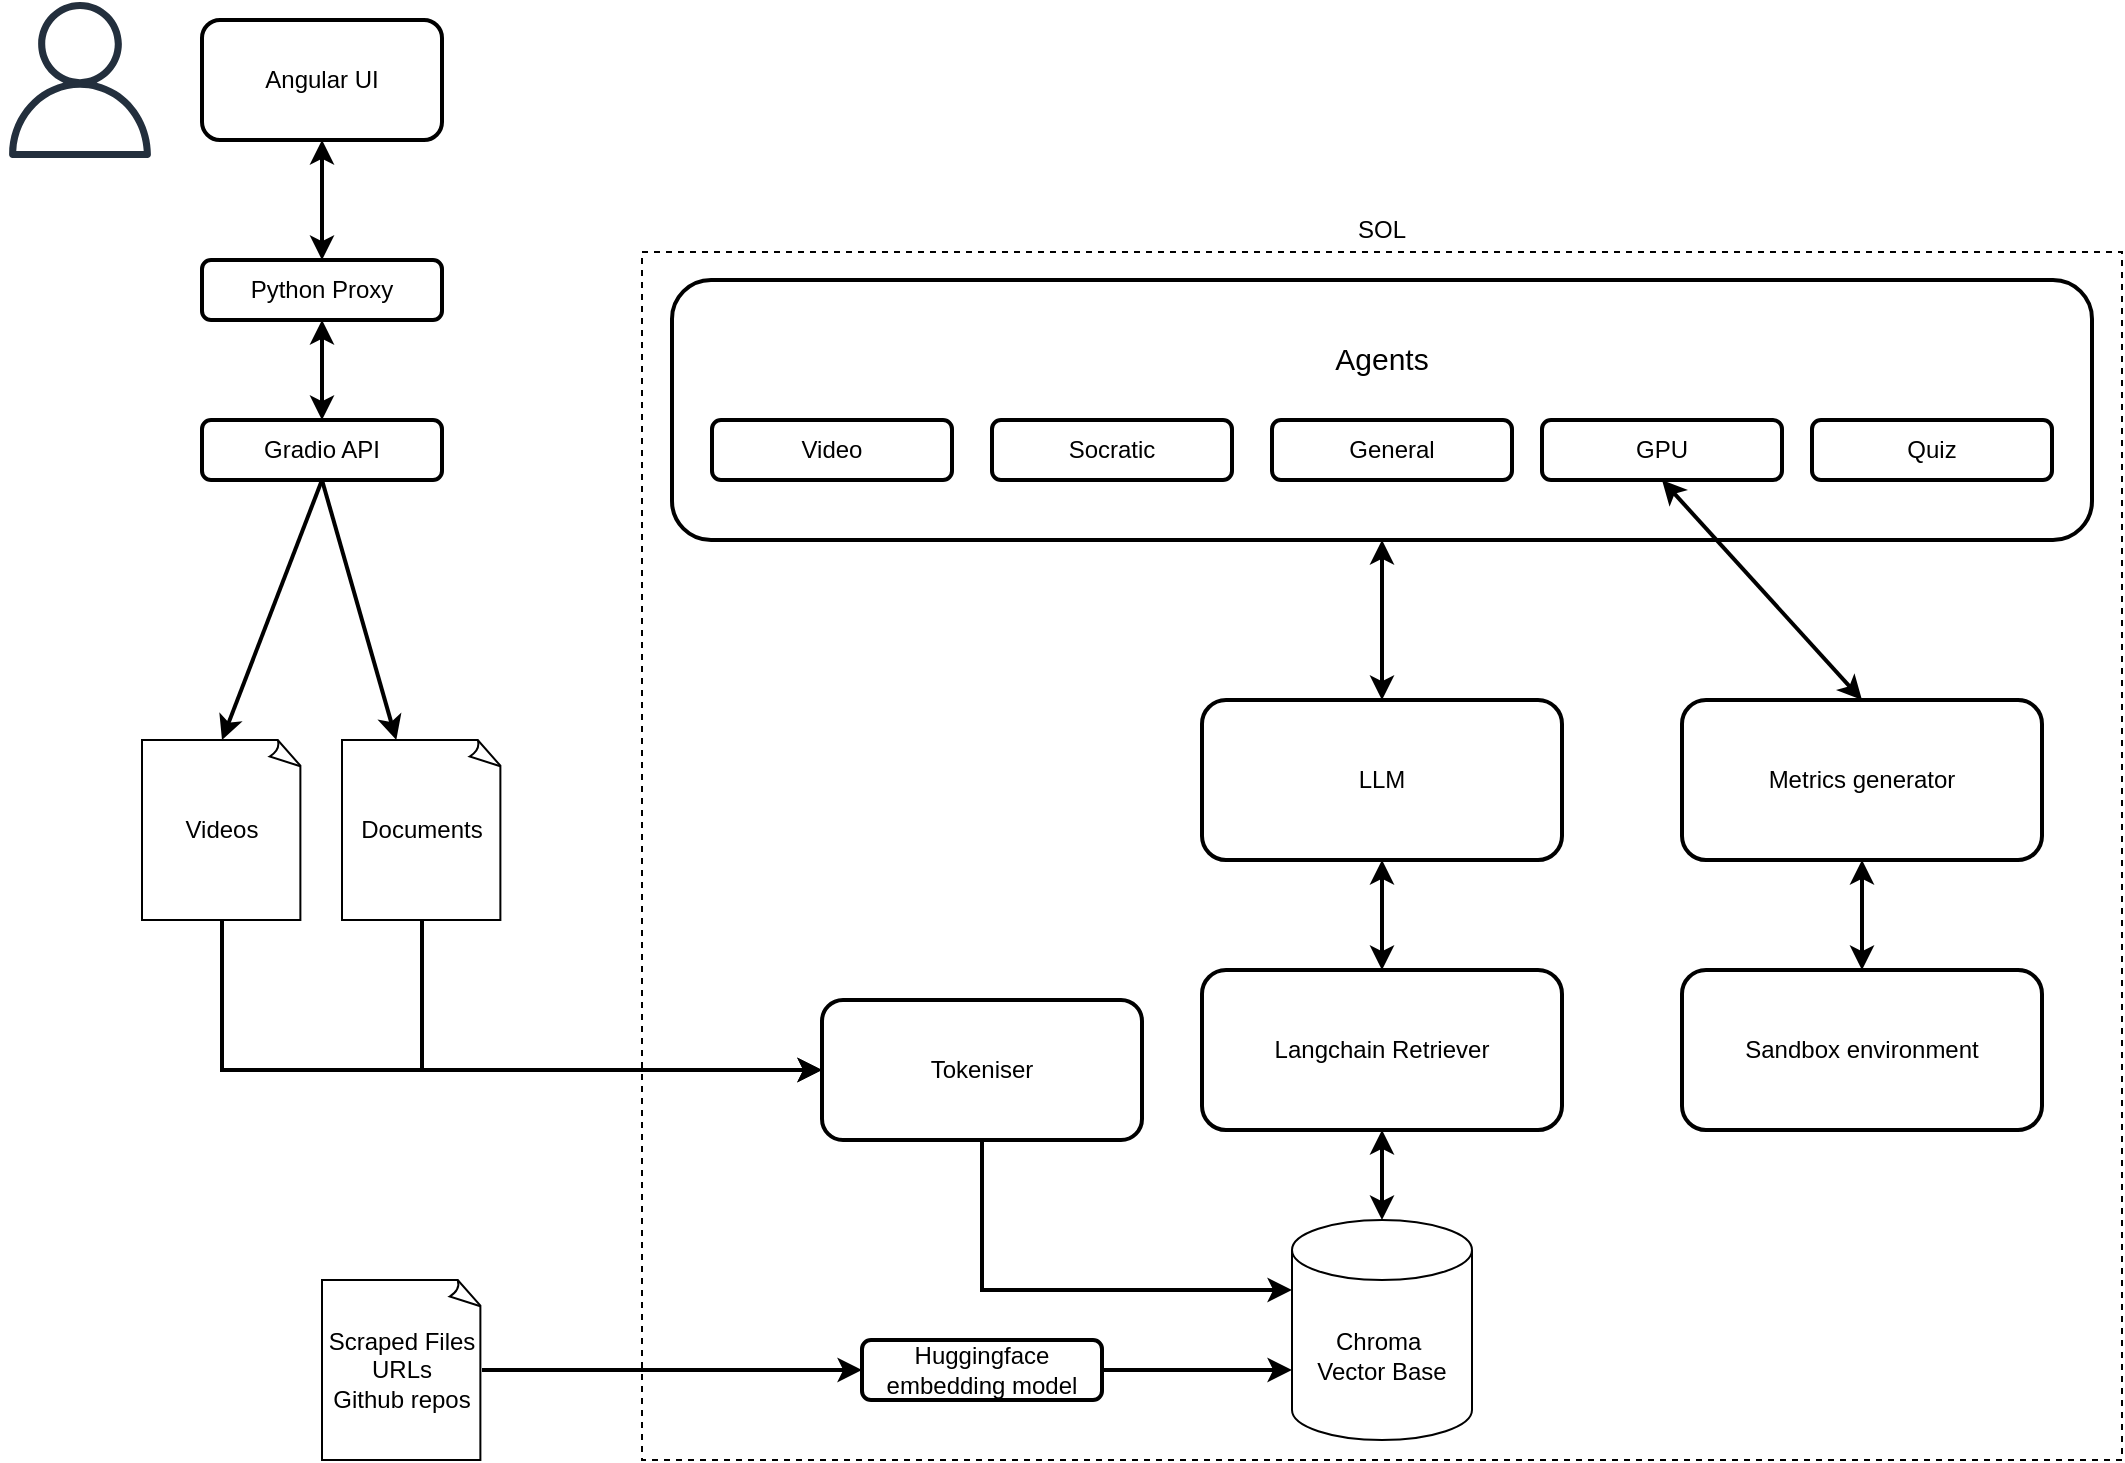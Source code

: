 <mxfile version="24.7.17">
  <diagram name="Page-1" id="Zh9yoaW2E6Sv6TEjkUZi">
    <mxGraphModel dx="2428" dy="1143" grid="1" gridSize="10" guides="1" tooltips="1" connect="1" arrows="1" fold="1" page="1" pageScale="1" pageWidth="850" pageHeight="1100" background="#ffffff" math="0" shadow="0">
      <root>
        <mxCell id="0" />
        <mxCell id="1" parent="0" />
        <mxCell id="n26gUjxStsHpadJvNpFx-36" value="" style="rounded=0;whiteSpace=wrap;html=1;fillColor=none;dashed=1;strokeColor=#000000;fontColor=#000000;" parent="1" vertex="1">
          <mxGeometry x="-80" y="406" width="740" height="604" as="geometry" />
        </mxCell>
        <mxCell id="n26gUjxStsHpadJvNpFx-1" value="Angular UI" style="rounded=1;whiteSpace=wrap;html=1;fillColor=none;strokeWidth=2;strokeColor=#000000;fontColor=#000000;" parent="1" vertex="1">
          <mxGeometry x="-300" y="290" width="120" height="60" as="geometry" />
        </mxCell>
        <mxCell id="n26gUjxStsHpadJvNpFx-2" value="Python Proxy" style="rounded=1;whiteSpace=wrap;html=1;fillColor=none;strokeWidth=2;strokeColor=#000000;fontColor=#000000;" parent="1" vertex="1">
          <mxGeometry x="-300" y="410" width="120" height="30" as="geometry" />
        </mxCell>
        <mxCell id="n26gUjxStsHpadJvNpFx-3" value="Gradio API" style="rounded=1;whiteSpace=wrap;html=1;fillColor=none;strokeWidth=2;strokeColor=#000000;fontColor=#000000;" parent="1" vertex="1">
          <mxGeometry x="-300" y="490" width="120" height="30" as="geometry" />
        </mxCell>
        <mxCell id="n26gUjxStsHpadJvNpFx-4" value="&lt;font style=&quot;font-size: 15px;&quot;&gt;Agents&lt;/font&gt;&lt;div&gt;&lt;font style=&quot;font-size: 15px;&quot;&gt;&lt;br&gt;&lt;/font&gt;&lt;/div&gt;&lt;div&gt;&lt;font style=&quot;font-size: 15px;&quot;&gt;&lt;br&gt;&lt;/font&gt;&lt;/div&gt;&lt;div&gt;&lt;br&gt;&lt;/div&gt;" style="rounded=1;whiteSpace=wrap;html=1;fillColor=none;strokeWidth=2;strokeColor=#000000;fontColor=#000000;" parent="1" vertex="1">
          <mxGeometry x="-65" y="420" width="710" height="130" as="geometry" />
        </mxCell>
        <mxCell id="n26gUjxStsHpadJvNpFx-5" value="Video" style="rounded=1;whiteSpace=wrap;html=1;fillColor=none;strokeWidth=2;strokeColor=#000000;fontColor=#000000;" parent="1" vertex="1">
          <mxGeometry x="-45" y="490" width="120" height="30" as="geometry" />
        </mxCell>
        <mxCell id="n26gUjxStsHpadJvNpFx-7" value="Socratic" style="rounded=1;whiteSpace=wrap;html=1;fillColor=none;strokeWidth=2;strokeColor=#000000;fontColor=#000000;" parent="1" vertex="1">
          <mxGeometry x="95" y="490" width="120" height="30" as="geometry" />
        </mxCell>
        <mxCell id="n26gUjxStsHpadJvNpFx-8" value="General" style="rounded=1;whiteSpace=wrap;html=1;fillColor=none;strokeWidth=2;strokeColor=#000000;fontColor=#000000;" parent="1" vertex="1">
          <mxGeometry x="235" y="490" width="120" height="30" as="geometry" />
        </mxCell>
        <mxCell id="n26gUjxStsHpadJvNpFx-9" value="GPU" style="rounded=1;whiteSpace=wrap;html=1;fillColor=none;strokeWidth=2;strokeColor=#000000;fontColor=#000000;" parent="1" vertex="1">
          <mxGeometry x="370" y="490" width="120" height="30" as="geometry" />
        </mxCell>
        <mxCell id="n26gUjxStsHpadJvNpFx-11" value="Quiz" style="rounded=1;whiteSpace=wrap;html=1;fillColor=none;strokeWidth=2;strokeColor=#000000;fontColor=#000000;" parent="1" vertex="1">
          <mxGeometry x="505" y="490" width="120" height="30" as="geometry" />
        </mxCell>
        <mxCell id="n26gUjxStsHpadJvNpFx-13" value="Chroma&amp;nbsp;&lt;div&gt;Vector Base&lt;/div&gt;" style="shape=cylinder3;whiteSpace=wrap;html=1;boundedLbl=1;backgroundOutline=1;size=15;strokeColor=#000000;fontColor=#000000;fillColor=none;" parent="1" vertex="1">
          <mxGeometry x="245" y="890" width="90" height="110" as="geometry" />
        </mxCell>
        <mxCell id="n26gUjxStsHpadJvNpFx-14" value="Documents" style="whiteSpace=wrap;html=1;shape=mxgraph.basic.document;fillColor=none;strokeColor=#000000;fontColor=#000000;" parent="1" vertex="1">
          <mxGeometry x="-230" y="650" width="80" height="90" as="geometry" />
        </mxCell>
        <mxCell id="n26gUjxStsHpadJvNpFx-15" value="Videos" style="whiteSpace=wrap;html=1;shape=mxgraph.basic.document;fillColor=none;strokeColor=#000000;fontColor=#000000;" parent="1" vertex="1">
          <mxGeometry x="-330" y="650" width="80" height="90" as="geometry" />
        </mxCell>
        <mxCell id="n26gUjxStsHpadJvNpFx-16" value="Scraped Files&lt;div&gt;URLs&lt;/div&gt;&lt;div&gt;Github repos&lt;/div&gt;" style="whiteSpace=wrap;html=1;shape=mxgraph.basic.document;fillColor=none;strokeColor=#000000;fontColor=#000000;" parent="1" vertex="1">
          <mxGeometry x="-240" y="920" width="80" height="90" as="geometry" />
        </mxCell>
        <mxCell id="n26gUjxStsHpadJvNpFx-17" value="Huggingface embedding model" style="rounded=1;whiteSpace=wrap;html=1;fillColor=none;strokeWidth=2;strokeColor=#000000;fontColor=#000000;" parent="1" vertex="1">
          <mxGeometry x="30" y="950" width="120" height="30" as="geometry" />
        </mxCell>
        <mxCell id="n26gUjxStsHpadJvNpFx-18" value="LLM" style="rounded=1;whiteSpace=wrap;html=1;fillColor=none;strokeWidth=2;strokeColor=#000000;fontColor=#000000;" parent="1" vertex="1">
          <mxGeometry x="200" y="630" width="180" height="80" as="geometry" />
        </mxCell>
        <mxCell id="n26gUjxStsHpadJvNpFx-19" value="Metrics generator" style="rounded=1;whiteSpace=wrap;html=1;fillColor=none;strokeWidth=2;strokeColor=#000000;fontColor=#000000;" parent="1" vertex="1">
          <mxGeometry x="440" y="630" width="180" height="80" as="geometry" />
        </mxCell>
        <mxCell id="n26gUjxStsHpadJvNpFx-20" value="Sandbox environment" style="rounded=1;whiteSpace=wrap;html=1;fillColor=none;strokeWidth=2;strokeColor=#000000;fontColor=#000000;" parent="1" vertex="1">
          <mxGeometry x="440" y="765" width="180" height="80" as="geometry" />
        </mxCell>
        <mxCell id="n26gUjxStsHpadJvNpFx-21" value="Langchain Retriever" style="rounded=1;whiteSpace=wrap;html=1;fillColor=none;strokeWidth=2;strokeColor=#000000;fontColor=#000000;" parent="1" vertex="1">
          <mxGeometry x="200" y="765" width="180" height="80" as="geometry" />
        </mxCell>
        <mxCell id="n26gUjxStsHpadJvNpFx-22" value="Tokeniser" style="rounded=1;whiteSpace=wrap;html=1;fillColor=none;strokeWidth=2;strokeColor=#000000;fontColor=#000000;" parent="1" vertex="1">
          <mxGeometry x="10" y="780" width="160" height="70" as="geometry" />
        </mxCell>
        <mxCell id="n26gUjxStsHpadJvNpFx-23" value="" style="endArrow=classic;startArrow=classic;html=1;rounded=0;strokeWidth=2;entryX=0.5;entryY=1;entryDx=0;entryDy=0;exitX=0.5;exitY=0;exitDx=0;exitDy=0;strokeColor=#000000;fontColor=#000000;" parent="1" source="n26gUjxStsHpadJvNpFx-2" target="n26gUjxStsHpadJvNpFx-1" edge="1">
          <mxGeometry width="50" height="50" relative="1" as="geometry">
            <mxPoint x="220" y="630" as="sourcePoint" />
            <mxPoint x="270" y="580" as="targetPoint" />
          </mxGeometry>
        </mxCell>
        <mxCell id="n26gUjxStsHpadJvNpFx-24" value="" style="endArrow=classic;startArrow=classic;html=1;rounded=0;strokeWidth=2;entryX=0.5;entryY=1;entryDx=0;entryDy=0;strokeColor=#000000;fontColor=#000000;" parent="1" source="n26gUjxStsHpadJvNpFx-3" target="n26gUjxStsHpadJvNpFx-2" edge="1">
          <mxGeometry width="50" height="50" relative="1" as="geometry">
            <mxPoint x="220" y="630" as="sourcePoint" />
            <mxPoint x="270" y="580" as="targetPoint" />
          </mxGeometry>
        </mxCell>
        <mxCell id="n26gUjxStsHpadJvNpFx-25" value="" style="endArrow=classic;html=1;rounded=0;strokeWidth=2;exitX=0.5;exitY=1;exitDx=0;exitDy=0;entryX=0.5;entryY=0;entryDx=0;entryDy=0;entryPerimeter=0;strokeColor=#000000;fontColor=#000000;" parent="1" source="n26gUjxStsHpadJvNpFx-3" target="n26gUjxStsHpadJvNpFx-15" edge="1">
          <mxGeometry width="50" height="50" relative="1" as="geometry">
            <mxPoint x="220" y="630" as="sourcePoint" />
            <mxPoint x="270" y="580" as="targetPoint" />
          </mxGeometry>
        </mxCell>
        <mxCell id="n26gUjxStsHpadJvNpFx-26" value="" style="endArrow=classic;html=1;rounded=0;strokeWidth=2;exitX=0.5;exitY=1;exitDx=0;exitDy=0;strokeColor=#000000;fontColor=#000000;" parent="1" source="n26gUjxStsHpadJvNpFx-3" target="n26gUjxStsHpadJvNpFx-14" edge="1">
          <mxGeometry width="50" height="50" relative="1" as="geometry">
            <mxPoint x="-240" y="650" as="sourcePoint" />
            <mxPoint x="-330" y="780" as="targetPoint" />
          </mxGeometry>
        </mxCell>
        <mxCell id="n26gUjxStsHpadJvNpFx-27" value="" style="endArrow=classic;html=1;rounded=0;exitX=0.5;exitY=1;exitDx=0;exitDy=0;exitPerimeter=0;entryX=0;entryY=0.5;entryDx=0;entryDy=0;strokeWidth=2;strokeColor=#000000;fontColor=#000000;" parent="1" source="n26gUjxStsHpadJvNpFx-14" target="n26gUjxStsHpadJvNpFx-22" edge="1">
          <mxGeometry width="50" height="50" relative="1" as="geometry">
            <mxPoint x="220" y="630" as="sourcePoint" />
            <mxPoint x="270" y="580" as="targetPoint" />
            <Array as="points">
              <mxPoint x="-190" y="815" />
            </Array>
          </mxGeometry>
        </mxCell>
        <mxCell id="n26gUjxStsHpadJvNpFx-28" value="" style="endArrow=classic;html=1;rounded=0;entryX=0;entryY=0.5;entryDx=0;entryDy=0;strokeWidth=2;strokeColor=#000000;fontColor=#000000;" parent="1" target="n26gUjxStsHpadJvNpFx-22" edge="1">
          <mxGeometry width="50" height="50" relative="1" as="geometry">
            <mxPoint x="-290" y="740" as="sourcePoint" />
            <mxPoint x="-140" y="815" as="targetPoint" />
            <Array as="points">
              <mxPoint x="-290" y="815" />
            </Array>
          </mxGeometry>
        </mxCell>
        <mxCell id="n26gUjxStsHpadJvNpFx-29" value="" style="endArrow=classic;startArrow=classic;html=1;rounded=0;strokeWidth=2;entryX=0.5;entryY=1;entryDx=0;entryDy=0;exitX=0.5;exitY=0;exitDx=0;exitDy=0;strokeColor=#000000;fontColor=#000000;" parent="1" source="n26gUjxStsHpadJvNpFx-20" target="n26gUjxStsHpadJvNpFx-19" edge="1">
          <mxGeometry width="50" height="50" relative="1" as="geometry">
            <mxPoint x="220" y="690" as="sourcePoint" />
            <mxPoint x="270" y="640" as="targetPoint" />
          </mxGeometry>
        </mxCell>
        <mxCell id="n26gUjxStsHpadJvNpFx-30" value="" style="endArrow=classic;startArrow=classic;html=1;rounded=0;strokeWidth=2;entryX=0.5;entryY=1;entryDx=0;entryDy=0;exitX=0.5;exitY=0;exitDx=0;exitDy=0;strokeColor=#000000;fontColor=#000000;" parent="1" source="n26gUjxStsHpadJvNpFx-19" target="n26gUjxStsHpadJvNpFx-9" edge="1">
          <mxGeometry width="50" height="50" relative="1" as="geometry">
            <mxPoint x="220" y="690" as="sourcePoint" />
            <mxPoint x="270" y="640" as="targetPoint" />
          </mxGeometry>
        </mxCell>
        <mxCell id="n26gUjxStsHpadJvNpFx-31" value="" style="endArrow=classic;startArrow=classic;html=1;rounded=0;strokeWidth=2;entryX=0.5;entryY=1;entryDx=0;entryDy=0;exitX=0.5;exitY=0;exitDx=0;exitDy=0;strokeColor=#000000;fontColor=#000000;" parent="1" source="n26gUjxStsHpadJvNpFx-18" target="n26gUjxStsHpadJvNpFx-4" edge="1">
          <mxGeometry width="50" height="50" relative="1" as="geometry">
            <mxPoint x="430" y="680" as="sourcePoint" />
            <mxPoint x="330" y="570" as="targetPoint" />
          </mxGeometry>
        </mxCell>
        <mxCell id="n26gUjxStsHpadJvNpFx-32" value="" style="endArrow=classic;startArrow=classic;html=1;rounded=0;strokeWidth=2;exitX=0.5;exitY=0;exitDx=0;exitDy=0;entryX=0.5;entryY=1;entryDx=0;entryDy=0;strokeColor=#000000;fontColor=#000000;" parent="1" source="n26gUjxStsHpadJvNpFx-21" target="n26gUjxStsHpadJvNpFx-18" edge="1">
          <mxGeometry width="50" height="50" relative="1" as="geometry">
            <mxPoint x="220" y="690" as="sourcePoint" />
            <mxPoint x="270" y="640" as="targetPoint" />
          </mxGeometry>
        </mxCell>
        <mxCell id="n26gUjxStsHpadJvNpFx-33" value="" style="endArrow=classic;html=1;rounded=0;strokeWidth=2;exitX=1;exitY=0.5;exitDx=0;exitDy=0;exitPerimeter=0;entryX=0;entryY=0.5;entryDx=0;entryDy=0;strokeColor=#000000;fontColor=#000000;" parent="1" source="n26gUjxStsHpadJvNpFx-16" target="n26gUjxStsHpadJvNpFx-17" edge="1">
          <mxGeometry width="50" height="50" relative="1" as="geometry">
            <mxPoint x="220" y="690" as="sourcePoint" />
            <mxPoint x="270" y="640" as="targetPoint" />
          </mxGeometry>
        </mxCell>
        <mxCell id="n26gUjxStsHpadJvNpFx-34" value="" style="endArrow=classic;html=1;rounded=0;strokeWidth=2;exitX=1;exitY=0.5;exitDx=0;exitDy=0;entryX=0;entryY=0;entryDx=0;entryDy=75;entryPerimeter=0;strokeColor=#000000;fontColor=#000000;" parent="1" source="n26gUjxStsHpadJvNpFx-17" target="n26gUjxStsHpadJvNpFx-13" edge="1">
          <mxGeometry width="50" height="50" relative="1" as="geometry">
            <mxPoint x="220" y="690" as="sourcePoint" />
            <mxPoint x="270" y="640" as="targetPoint" />
          </mxGeometry>
        </mxCell>
        <mxCell id="n26gUjxStsHpadJvNpFx-35" value="" style="endArrow=classic;html=1;rounded=0;strokeWidth=2;exitX=0.5;exitY=1;exitDx=0;exitDy=0;entryX=0;entryY=0;entryDx=0;entryDy=35;entryPerimeter=0;strokeColor=#000000;fontColor=#000000;" parent="1" source="n26gUjxStsHpadJvNpFx-22" target="n26gUjxStsHpadJvNpFx-13" edge="1">
          <mxGeometry width="50" height="50" relative="1" as="geometry">
            <mxPoint x="220" y="690" as="sourcePoint" />
            <mxPoint x="270" y="640" as="targetPoint" />
            <Array as="points">
              <mxPoint x="90" y="925" />
            </Array>
          </mxGeometry>
        </mxCell>
        <mxCell id="n26gUjxStsHpadJvNpFx-37" value="SOL" style="text;html=1;align=center;verticalAlign=middle;whiteSpace=wrap;rounded=0;strokeColor=none;fontColor=#000000;" parent="1" vertex="1">
          <mxGeometry x="260" y="380" width="60" height="30" as="geometry" />
        </mxCell>
        <mxCell id="n26gUjxStsHpadJvNpFx-38" value="" style="sketch=0;outlineConnect=0;fontColor=#000000;gradientColor=none;fillColor=light-dark(#232F3D,#FFFFFF);strokeColor=#000000;dashed=0;verticalLabelPosition=bottom;verticalAlign=top;align=center;html=1;fontSize=12;fontStyle=0;aspect=fixed;pointerEvents=1;shape=mxgraph.aws4.user;" parent="1" vertex="1">
          <mxGeometry x="-400" y="281" width="78" height="78" as="geometry" />
        </mxCell>
        <mxCell id="IvKL0xLCDw-64-Beujpt-1" value="" style="endArrow=classic;startArrow=classic;html=1;rounded=0;strokeWidth=2;exitX=0.5;exitY=1;exitDx=0;exitDy=0;entryX=0.5;entryY=0;entryDx=0;entryDy=0;strokeColor=#000000;fontColor=#000000;entryPerimeter=0;" edge="1" parent="1" source="n26gUjxStsHpadJvNpFx-21" target="n26gUjxStsHpadJvNpFx-13">
          <mxGeometry width="50" height="50" relative="1" as="geometry">
            <mxPoint x="300" y="775" as="sourcePoint" />
            <mxPoint x="300" y="720" as="targetPoint" />
          </mxGeometry>
        </mxCell>
      </root>
    </mxGraphModel>
  </diagram>
</mxfile>

